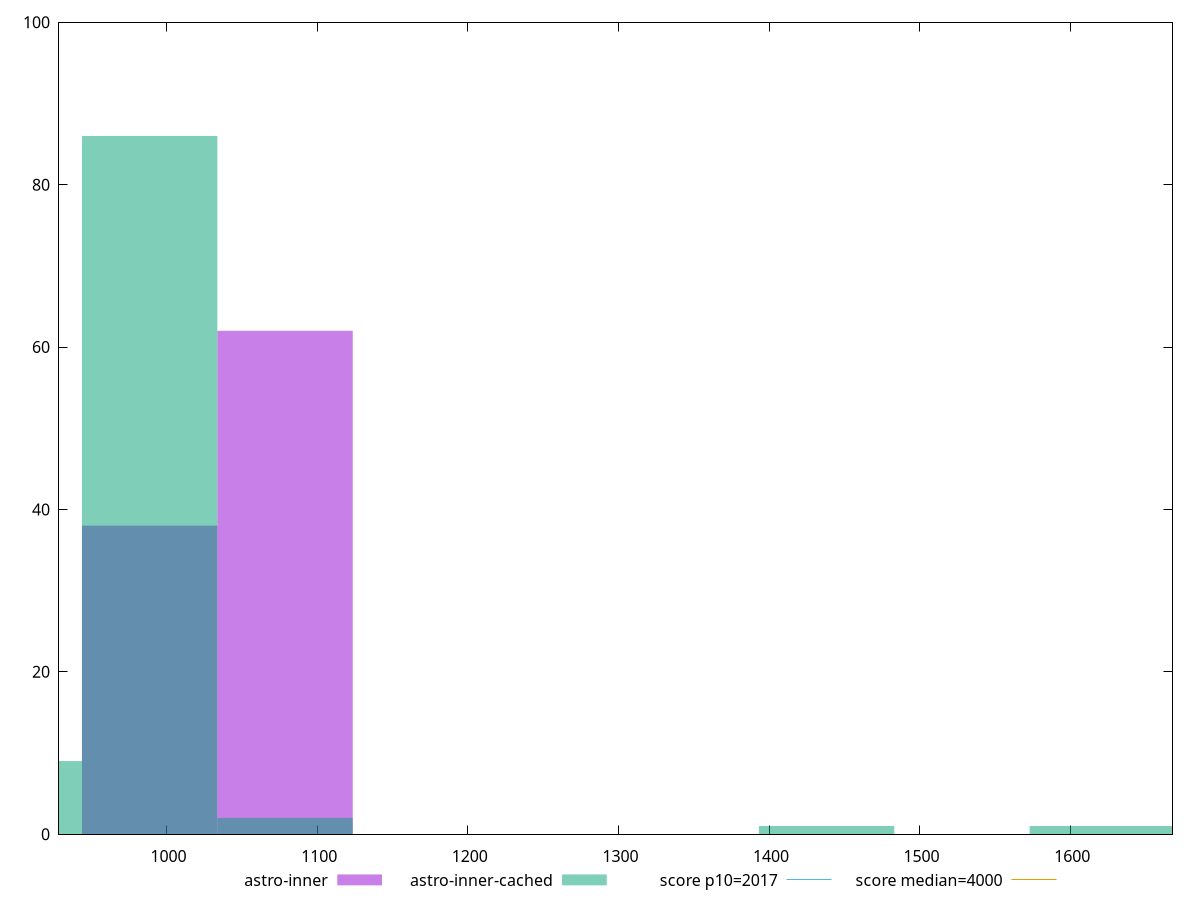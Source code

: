 reset

$astroInner <<EOF
988.7707832178662 38
1078.6590362376721 62
EOF

$astroInnerCached <<EOF
1438.2120483168962 1
988.7707832178662 86
898.8825301980602 9
1078.6590362376721 2
1707.8768073763142 1
1617.9885543565083 1
EOF

set key outside below
set boxwidth 89.88825301980602
set xrange [928.5760000000002:1667.904]
set yrange [0:100]
set trange [0:100]
set style fill transparent solid 0.5 noborder

set parametric
set terminal svg size 640, 500 enhanced background rgb 'white'
set output "reports/report_00033_2021-03-01T14-23-16.841Z/mainthread-work-breakdown/comparison/histogram/2_vs_3.svg"

plot $astroInner title "astro-inner" with boxes, \
     $astroInnerCached title "astro-inner-cached" with boxes, \
     2017,t title "score p10=2017", \
     4000,t title "score median=4000"

reset
